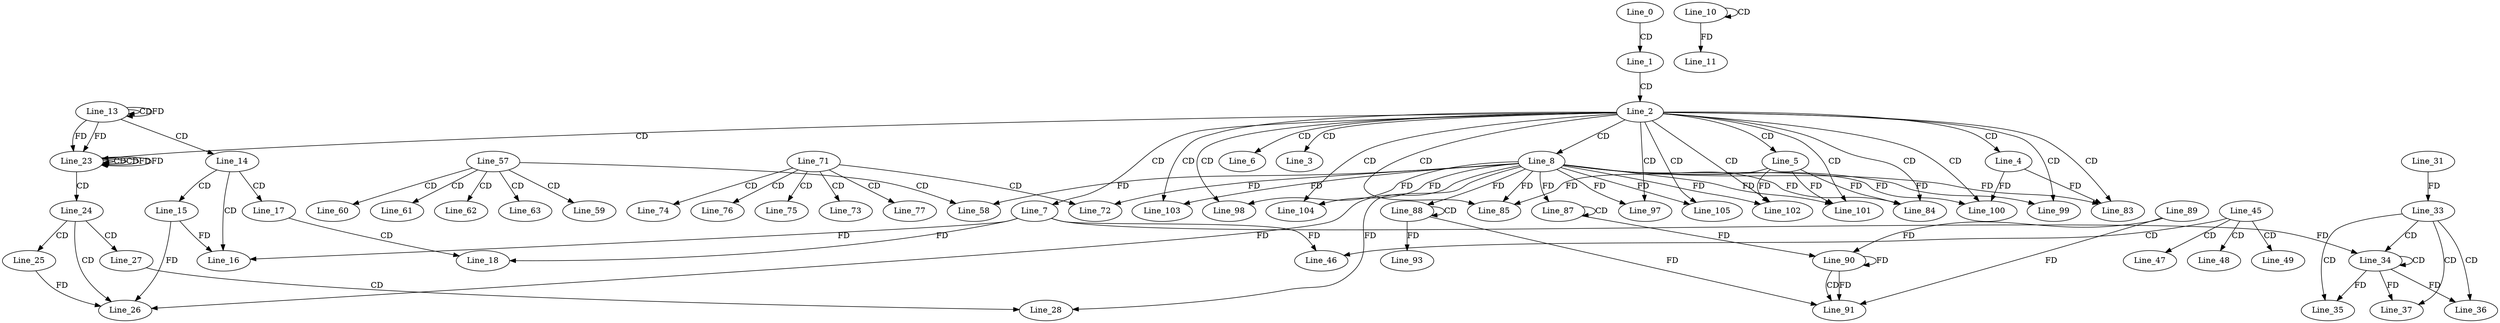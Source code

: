 digraph G {
  Line_0;
  Line_1;
  Line_2;
  Line_3;
  Line_4;
  Line_5;
  Line_6;
  Line_7;
  Line_8;
  Line_10;
  Line_10;
  Line_11;
  Line_13;
  Line_13;
  Line_13;
  Line_14;
  Line_15;
  Line_16;
  Line_16;
  Line_17;
  Line_18;
  Line_23;
  Line_23;
  Line_23;
  Line_24;
  Line_25;
  Line_26;
  Line_26;
  Line_27;
  Line_28;
  Line_31;
  Line_33;
  Line_34;
  Line_34;
  Line_35;
  Line_35;
  Line_36;
  Line_36;
  Line_37;
  Line_37;
  Line_45;
  Line_46;
  Line_47;
  Line_47;
  Line_48;
  Line_48;
  Line_49;
  Line_49;
  Line_57;
  Line_58;
  Line_59;
  Line_59;
  Line_60;
  Line_60;
  Line_61;
  Line_61;
  Line_62;
  Line_63;
  Line_71;
  Line_72;
  Line_73;
  Line_73;
  Line_74;
  Line_74;
  Line_75;
  Line_75;
  Line_76;
  Line_77;
  Line_83;
  Line_84;
  Line_85;
  Line_87;
  Line_87;
  Line_87;
  Line_88;
  Line_88;
  Line_88;
  Line_90;
  Line_89;
  Line_90;
  Line_90;
  Line_91;
  Line_91;
  Line_93;
  Line_97;
  Line_98;
  Line_99;
  Line_100;
  Line_101;
  Line_102;
  Line_103;
  Line_104;
  Line_105;
  Line_0 -> Line_1 [ label="CD" ];
  Line_1 -> Line_2 [ label="CD" ];
  Line_2 -> Line_3 [ label="CD" ];
  Line_2 -> Line_4 [ label="CD" ];
  Line_2 -> Line_5 [ label="CD" ];
  Line_2 -> Line_6 [ label="CD" ];
  Line_2 -> Line_7 [ label="CD" ];
  Line_2 -> Line_8 [ label="CD" ];
  Line_10 -> Line_10 [ label="CD" ];
  Line_10 -> Line_11 [ label="FD" ];
  Line_13 -> Line_13 [ label="CD" ];
  Line_13 -> Line_13 [ label="FD" ];
  Line_13 -> Line_14 [ label="CD" ];
  Line_14 -> Line_15 [ label="CD" ];
  Line_14 -> Line_16 [ label="CD" ];
  Line_7 -> Line_16 [ label="FD" ];
  Line_15 -> Line_16 [ label="FD" ];
  Line_14 -> Line_17 [ label="CD" ];
  Line_17 -> Line_18 [ label="CD" ];
  Line_7 -> Line_18 [ label="FD" ];
  Line_2 -> Line_23 [ label="CD" ];
  Line_23 -> Line_23 [ label="CD" ];
  Line_13 -> Line_23 [ label="FD" ];
  Line_23 -> Line_23 [ label="CD" ];
  Line_23 -> Line_23 [ label="FD" ];
  Line_13 -> Line_23 [ label="FD" ];
  Line_23 -> Line_24 [ label="CD" ];
  Line_24 -> Line_25 [ label="CD" ];
  Line_24 -> Line_26 [ label="CD" ];
  Line_8 -> Line_26 [ label="FD" ];
  Line_25 -> Line_26 [ label="FD" ];
  Line_15 -> Line_26 [ label="FD" ];
  Line_24 -> Line_27 [ label="CD" ];
  Line_27 -> Line_28 [ label="CD" ];
  Line_8 -> Line_28 [ label="FD" ];
  Line_31 -> Line_33 [ label="FD" ];
  Line_33 -> Line_34 [ label="CD" ];
  Line_34 -> Line_34 [ label="CD" ];
  Line_7 -> Line_34 [ label="FD" ];
  Line_33 -> Line_35 [ label="CD" ];
  Line_34 -> Line_35 [ label="FD" ];
  Line_33 -> Line_36 [ label="CD" ];
  Line_34 -> Line_36 [ label="FD" ];
  Line_33 -> Line_37 [ label="CD" ];
  Line_34 -> Line_37 [ label="FD" ];
  Line_45 -> Line_46 [ label="CD" ];
  Line_7 -> Line_46 [ label="FD" ];
  Line_45 -> Line_47 [ label="CD" ];
  Line_45 -> Line_48 [ label="CD" ];
  Line_45 -> Line_49 [ label="CD" ];
  Line_57 -> Line_58 [ label="CD" ];
  Line_8 -> Line_58 [ label="FD" ];
  Line_57 -> Line_59 [ label="CD" ];
  Line_57 -> Line_60 [ label="CD" ];
  Line_57 -> Line_61 [ label="CD" ];
  Line_57 -> Line_62 [ label="CD" ];
  Line_57 -> Line_63 [ label="CD" ];
  Line_71 -> Line_72 [ label="CD" ];
  Line_8 -> Line_72 [ label="FD" ];
  Line_71 -> Line_73 [ label="CD" ];
  Line_71 -> Line_74 [ label="CD" ];
  Line_71 -> Line_75 [ label="CD" ];
  Line_71 -> Line_76 [ label="CD" ];
  Line_71 -> Line_77 [ label="CD" ];
  Line_2 -> Line_83 [ label="CD" ];
  Line_8 -> Line_83 [ label="FD" ];
  Line_4 -> Line_83 [ label="FD" ];
  Line_2 -> Line_84 [ label="CD" ];
  Line_8 -> Line_84 [ label="FD" ];
  Line_5 -> Line_84 [ label="FD" ];
  Line_2 -> Line_85 [ label="CD" ];
  Line_8 -> Line_85 [ label="FD" ];
  Line_5 -> Line_85 [ label="FD" ];
  Line_87 -> Line_87 [ label="CD" ];
  Line_8 -> Line_87 [ label="FD" ];
  Line_88 -> Line_88 [ label="CD" ];
  Line_8 -> Line_88 [ label="FD" ];
  Line_90 -> Line_90 [ label="FD" ];
  Line_89 -> Line_90 [ label="FD" ];
  Line_87 -> Line_90 [ label="FD" ];
  Line_90 -> Line_91 [ label="CD" ];
  Line_90 -> Line_91 [ label="FD" ];
  Line_89 -> Line_91 [ label="FD" ];
  Line_88 -> Line_91 [ label="FD" ];
  Line_88 -> Line_93 [ label="FD" ];
  Line_2 -> Line_97 [ label="CD" ];
  Line_8 -> Line_97 [ label="FD" ];
  Line_2 -> Line_98 [ label="CD" ];
  Line_8 -> Line_98 [ label="FD" ];
  Line_2 -> Line_99 [ label="CD" ];
  Line_8 -> Line_99 [ label="FD" ];
  Line_2 -> Line_100 [ label="CD" ];
  Line_8 -> Line_100 [ label="FD" ];
  Line_4 -> Line_100 [ label="FD" ];
  Line_2 -> Line_101 [ label="CD" ];
  Line_8 -> Line_101 [ label="FD" ];
  Line_5 -> Line_101 [ label="FD" ];
  Line_2 -> Line_102 [ label="CD" ];
  Line_8 -> Line_102 [ label="FD" ];
  Line_5 -> Line_102 [ label="FD" ];
  Line_2 -> Line_103 [ label="CD" ];
  Line_8 -> Line_103 [ label="FD" ];
  Line_2 -> Line_104 [ label="CD" ];
  Line_8 -> Line_104 [ label="FD" ];
  Line_2 -> Line_105 [ label="CD" ];
  Line_8 -> Line_105 [ label="FD" ];
  Line_23 -> Line_23 [ label="FD" ];
}
